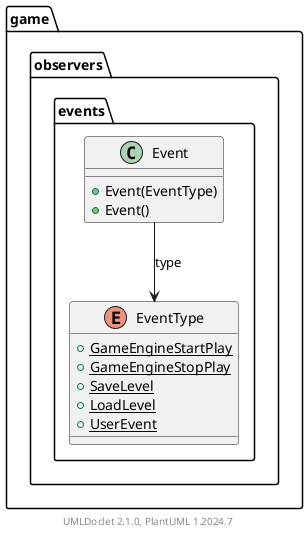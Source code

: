 @startuml
    namespace game.observers.events {

        class Event [[Event.html]] {
            +Event(EventType)
            +Event()
        }

        enum EventType [[EventType.html]] {
            {static} +GameEngineStartPlay
            {static} +GameEngineStopPlay
            {static} +SaveLevel
            {static} +LoadLevel
            {static} +UserEvent
        }

        Event --> EventType: type
    }

    center footer UMLDoclet 2.1.0, PlantUML %version()
@enduml

